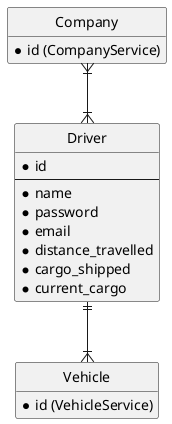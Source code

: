 @startuml

hide circle
hide empty members

entity Company {
*id (CompanyService)
}

entity Driver {
*id
---
*name
*password
*email
*distance_travelled
*cargo_shipped
*current_cargo
}

entity Vehicle {
*id (VehicleService)
}

Company }|--|{ Driver

Driver ||--|{ Vehicle

@enduml
